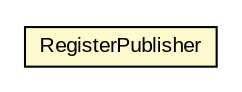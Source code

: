 #!/usr/local/bin/dot
#
# Class diagram 
# Generated by UMLGraph version R5_6-24-gf6e263 (http://www.umlgraph.org/)
#

digraph G {
	edge [fontname="arial",fontsize=10,labelfontname="arial",labelfontsize=10];
	node [fontname="arial",fontsize=10,shape=plaintext];
	nodesep=0.25;
	ranksep=0.5;
	// org.oasis_open.docs.wsn.br_2.RegisterPublisher
	c955359 [label=<<table title="org.oasis_open.docs.wsn.br_2.RegisterPublisher" border="0" cellborder="1" cellspacing="0" cellpadding="2" port="p" bgcolor="lemonChiffon" href="./RegisterPublisher.html">
		<tr><td><table border="0" cellspacing="0" cellpadding="1">
<tr><td align="center" balign="center"> RegisterPublisher </td></tr>
		</table></td></tr>
		</table>>, URL="./RegisterPublisher.html", fontname="arial", fontcolor="black", fontsize=10.0];
}

